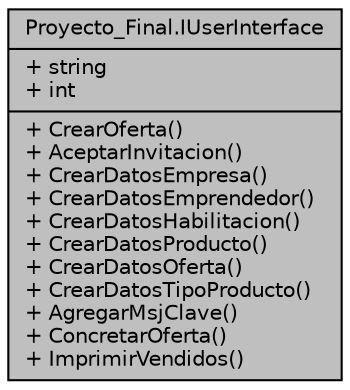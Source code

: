 digraph "Proyecto_Final.IUserInterface"
{
 // INTERACTIVE_SVG=YES
 // LATEX_PDF_SIZE
  edge [fontname="Helvetica",fontsize="10",labelfontname="Helvetica",labelfontsize="10"];
  node [fontname="Helvetica",fontsize="10",shape=record];
  Node1 [label="{Proyecto_Final.IUserInterface\n|+ string\l+ int\l|+ CrearOferta()\l+ AceptarInvitacion()\l+ CrearDatosEmpresa()\l+ CrearDatosEmprendedor()\l+ CrearDatosHabilitacion()\l+ CrearDatosProducto()\l+ CrearDatosOferta()\l+ CrearDatosTipoProducto()\l+ AgregarMsjClave()\l+ ConcretarOferta()\l+ ImprimirVendidos()\l}",height=0.2,width=0.4,color="black", fillcolor="grey75", style="filled", fontcolor="black",tooltip="Esta interface permite implementar distintas formas de que el usuario interactue con el bot."];
}
